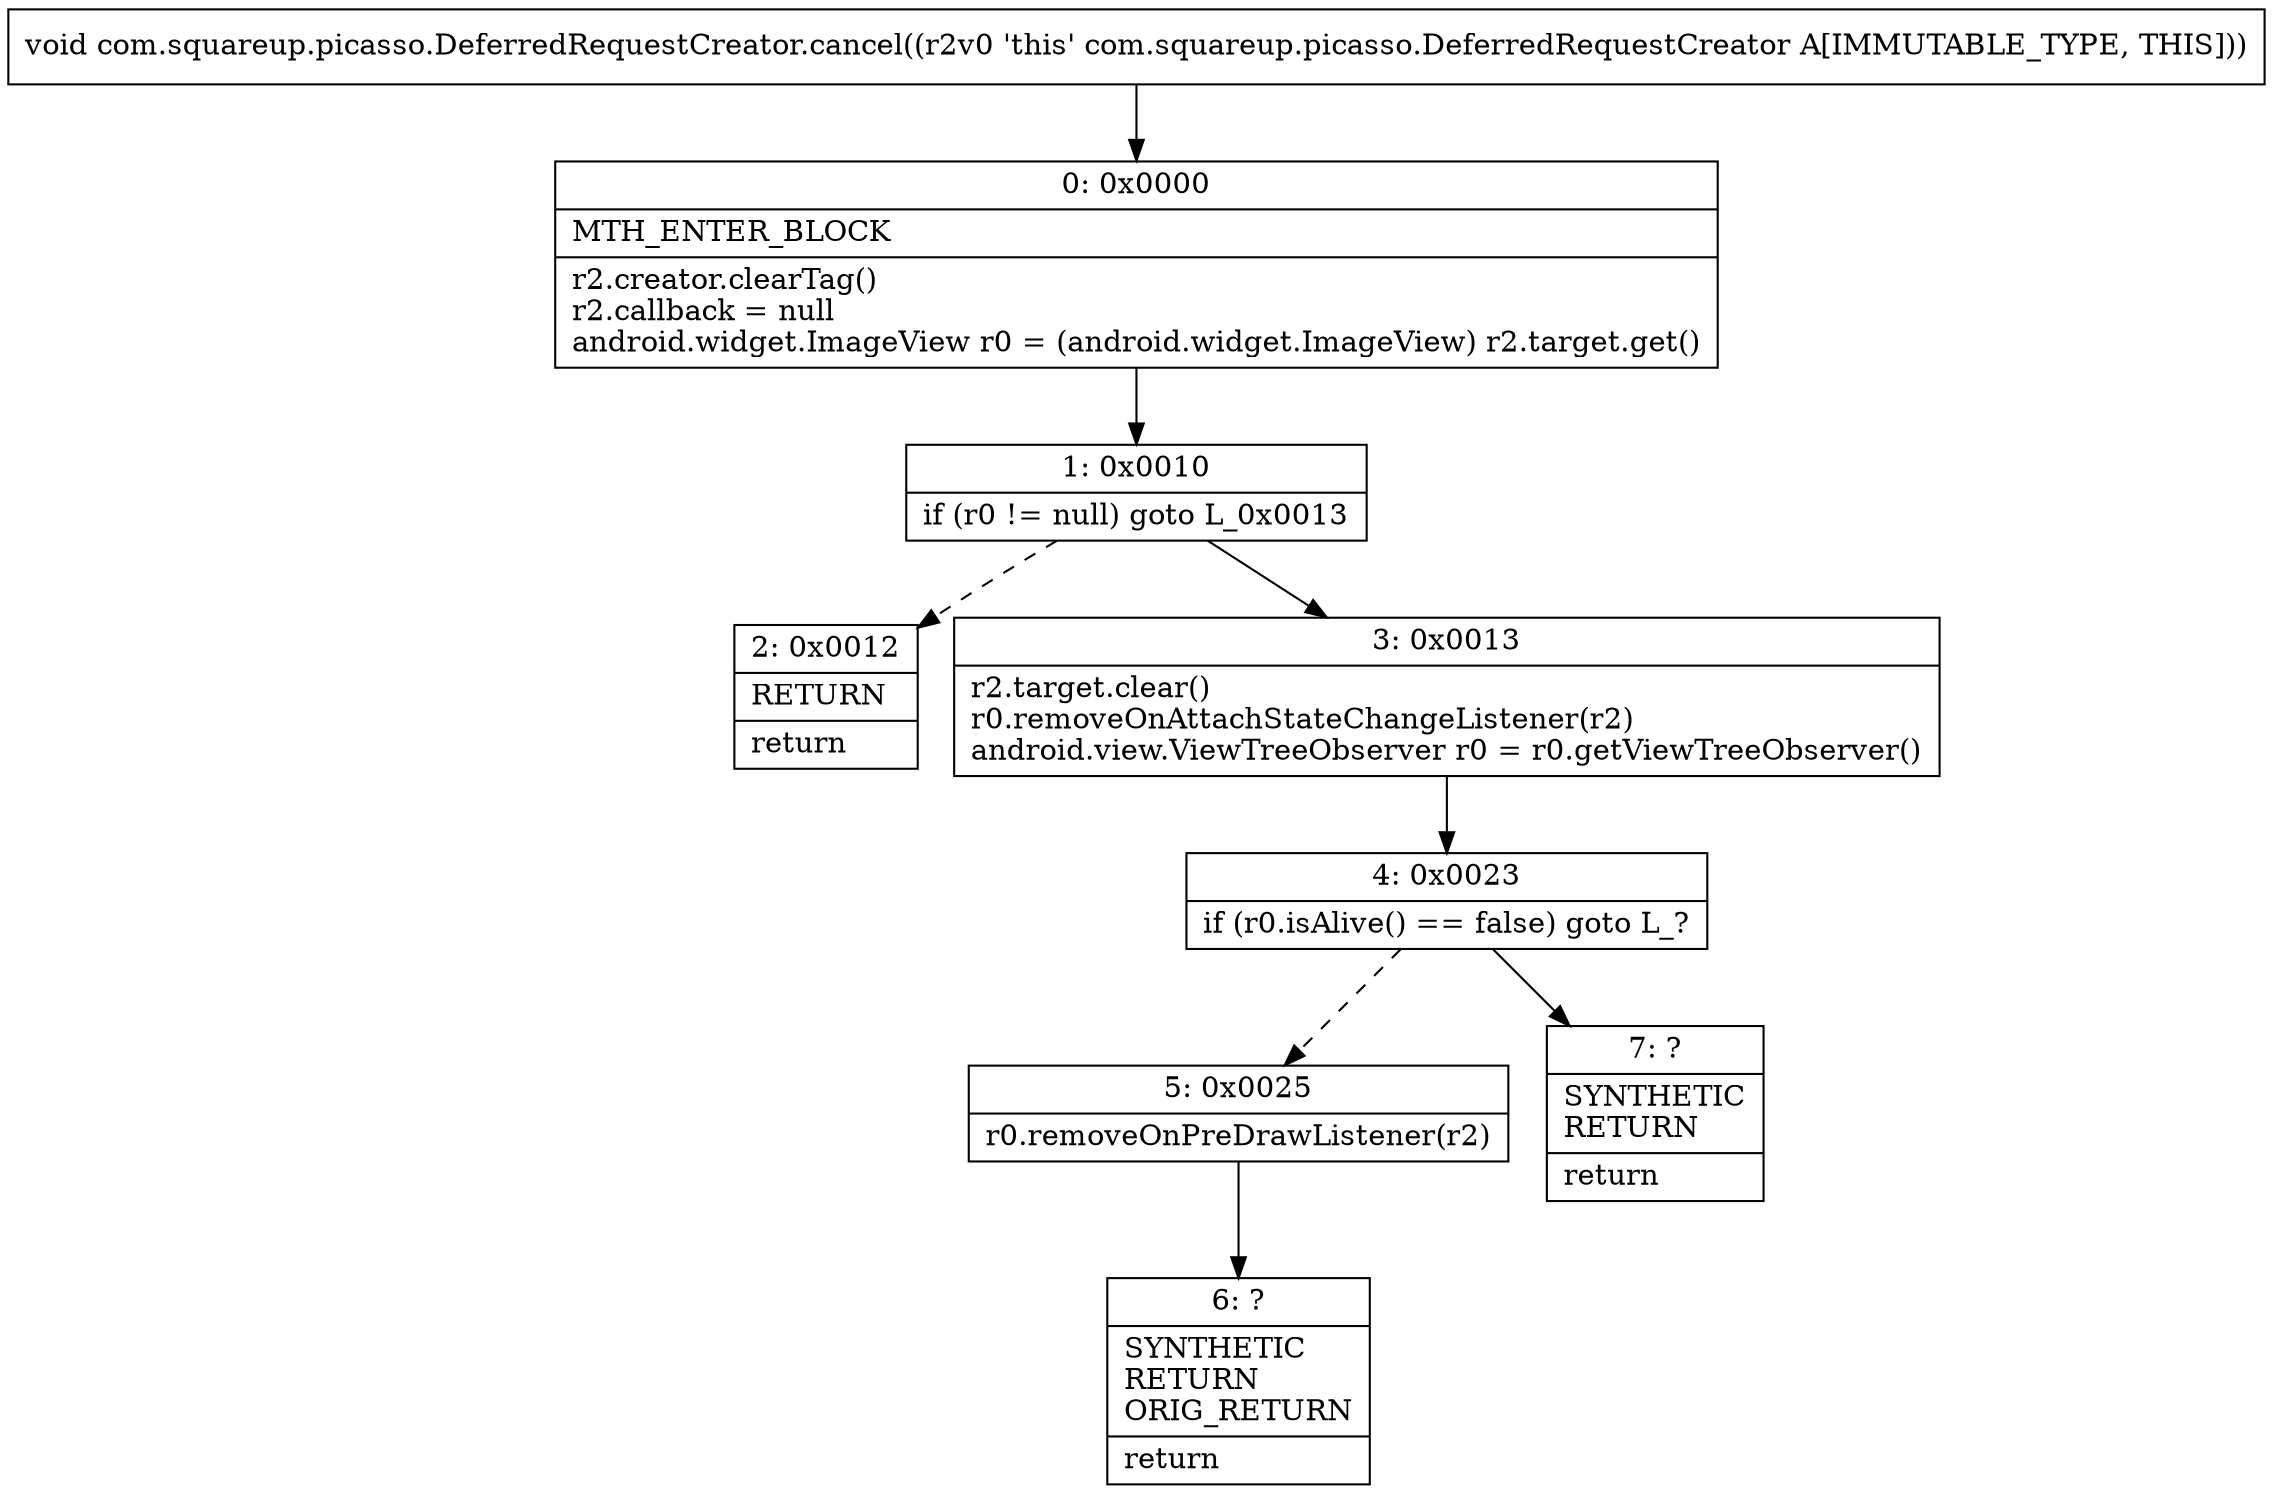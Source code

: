 digraph "CFG forcom.squareup.picasso.DeferredRequestCreator.cancel()V" {
Node_0 [shape=record,label="{0\:\ 0x0000|MTH_ENTER_BLOCK\l|r2.creator.clearTag()\lr2.callback = null\landroid.widget.ImageView r0 = (android.widget.ImageView) r2.target.get()\l}"];
Node_1 [shape=record,label="{1\:\ 0x0010|if (r0 != null) goto L_0x0013\l}"];
Node_2 [shape=record,label="{2\:\ 0x0012|RETURN\l|return\l}"];
Node_3 [shape=record,label="{3\:\ 0x0013|r2.target.clear()\lr0.removeOnAttachStateChangeListener(r2)\landroid.view.ViewTreeObserver r0 = r0.getViewTreeObserver()\l}"];
Node_4 [shape=record,label="{4\:\ 0x0023|if (r0.isAlive() == false) goto L_?\l}"];
Node_5 [shape=record,label="{5\:\ 0x0025|r0.removeOnPreDrawListener(r2)\l}"];
Node_6 [shape=record,label="{6\:\ ?|SYNTHETIC\lRETURN\lORIG_RETURN\l|return\l}"];
Node_7 [shape=record,label="{7\:\ ?|SYNTHETIC\lRETURN\l|return\l}"];
MethodNode[shape=record,label="{void com.squareup.picasso.DeferredRequestCreator.cancel((r2v0 'this' com.squareup.picasso.DeferredRequestCreator A[IMMUTABLE_TYPE, THIS])) }"];
MethodNode -> Node_0;
Node_0 -> Node_1;
Node_1 -> Node_2[style=dashed];
Node_1 -> Node_3;
Node_3 -> Node_4;
Node_4 -> Node_5[style=dashed];
Node_4 -> Node_7;
Node_5 -> Node_6;
}

